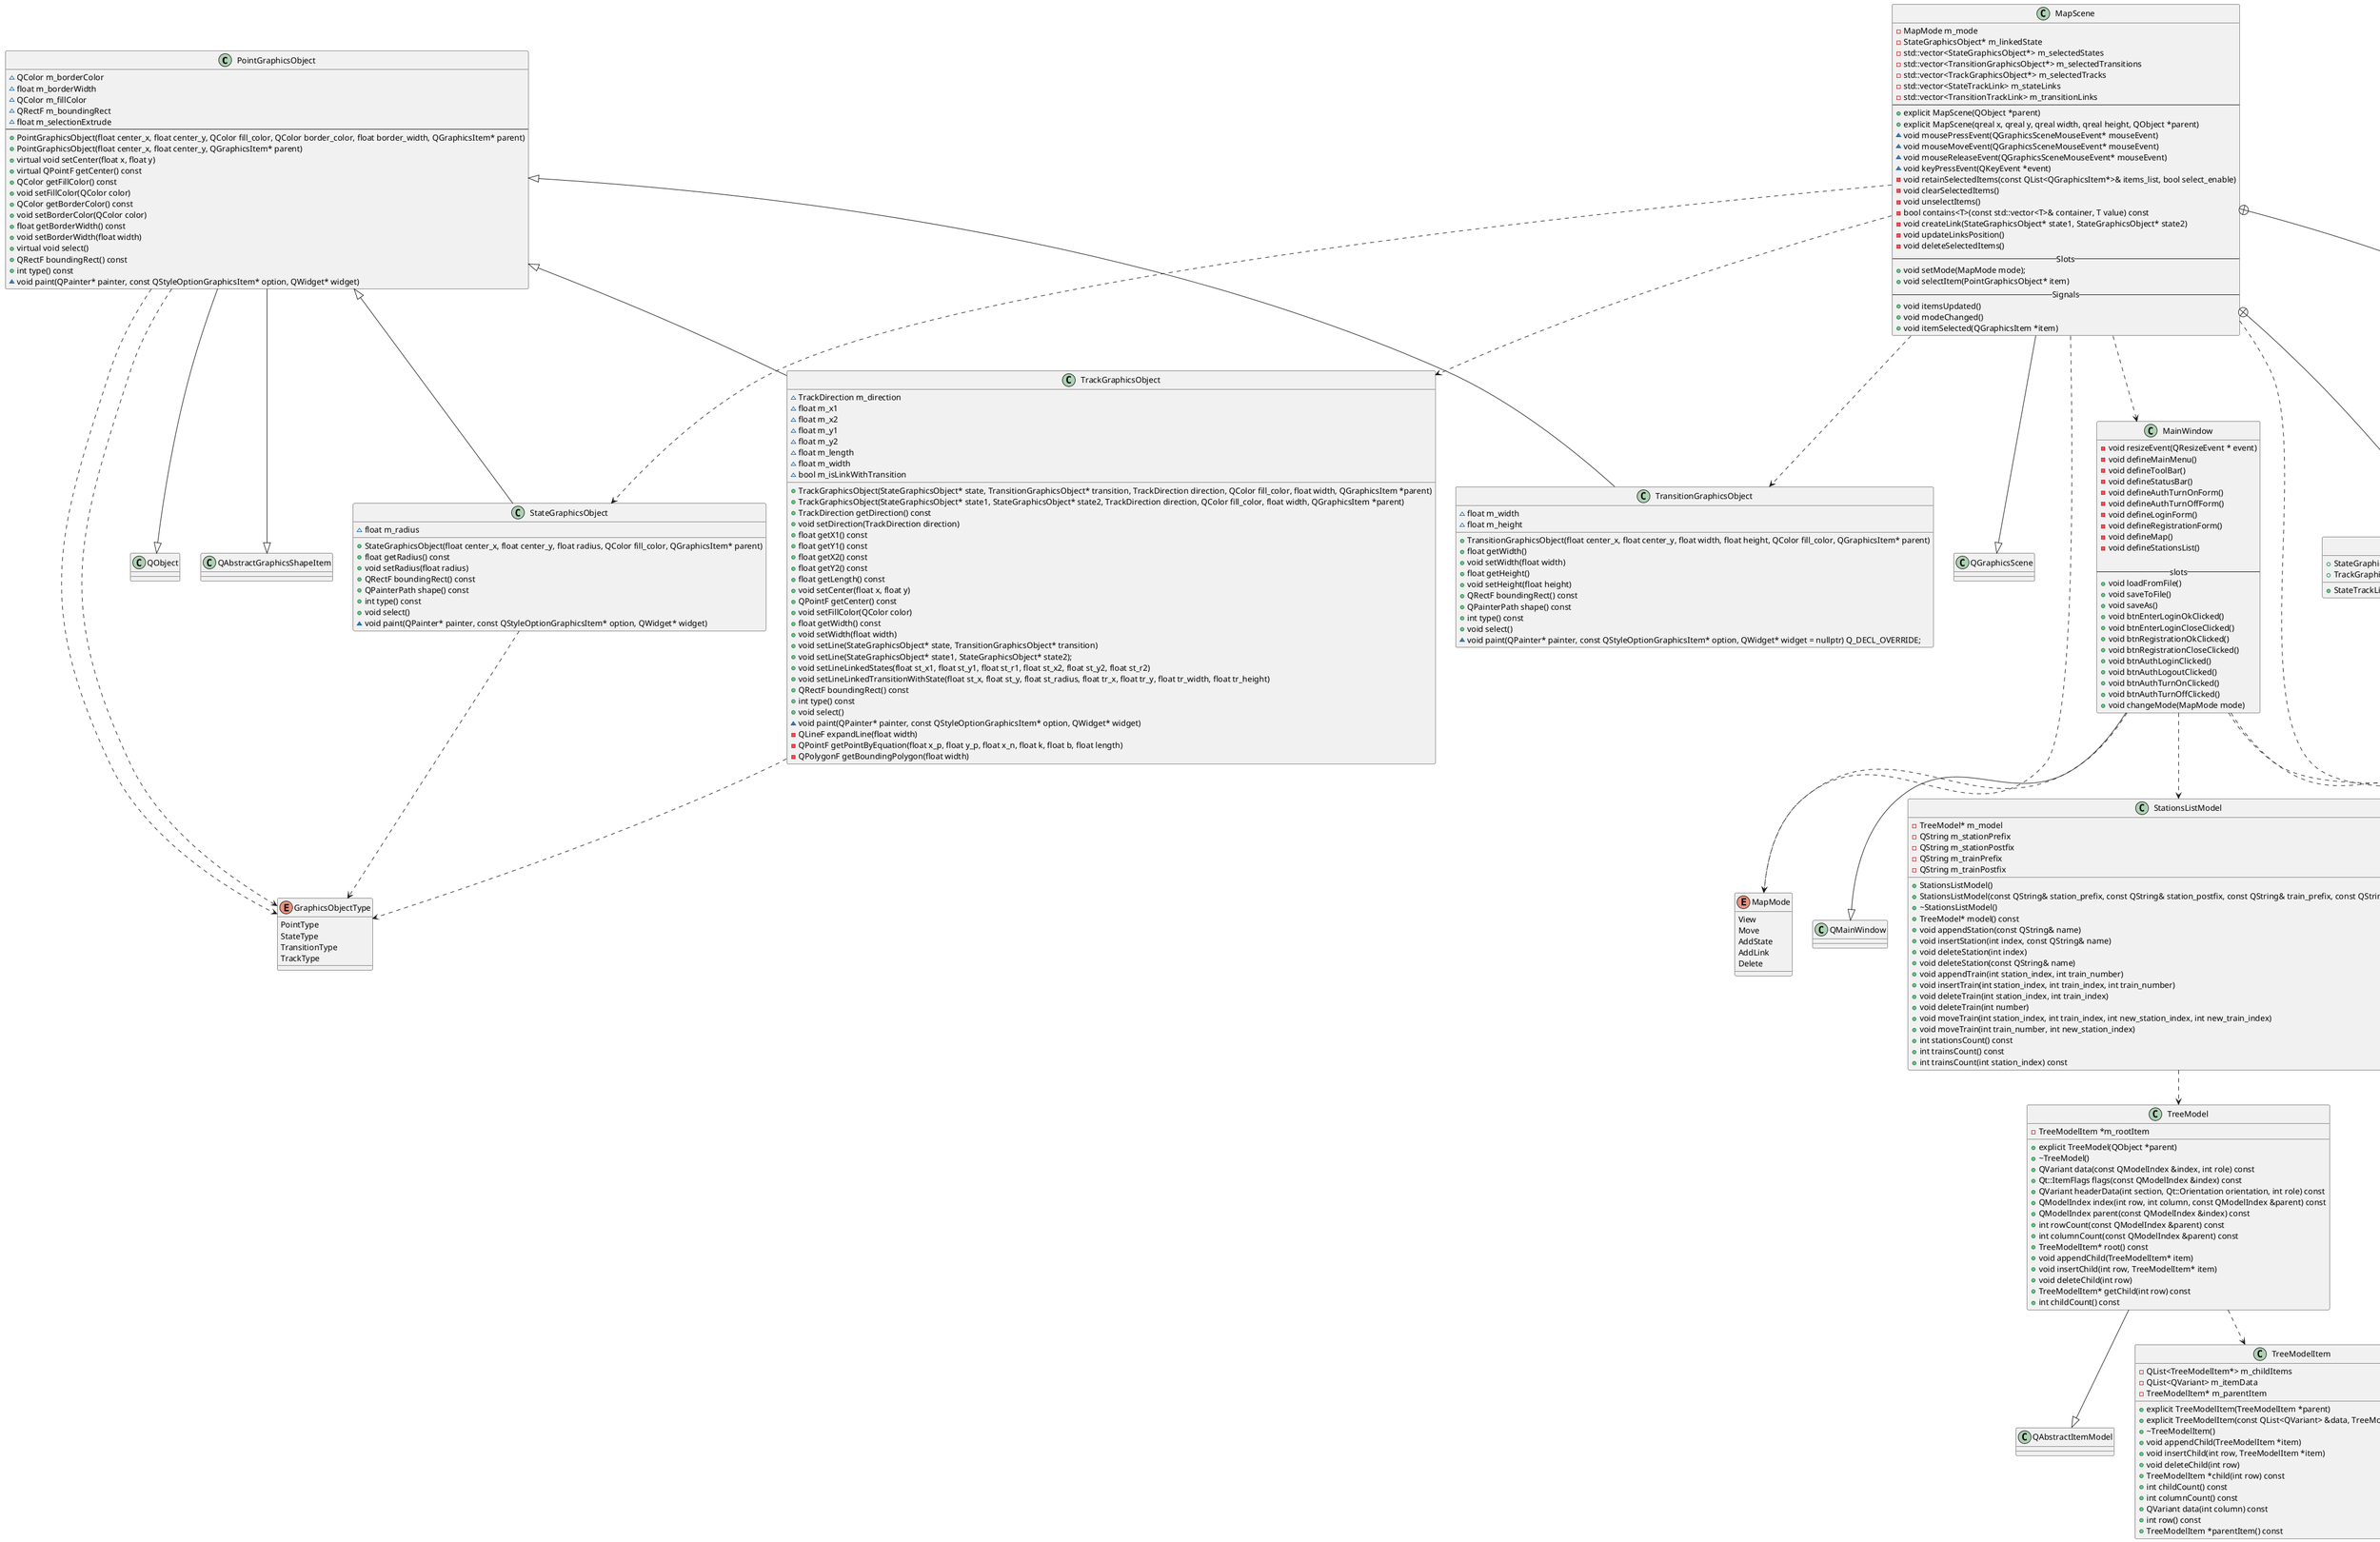 @startuml

PointGraphicsObject <|-- StateGraphicsObject
PointGraphicsObject <|-- TrackGraphicsObject
PointGraphicsObject <|-- TransitionGraphicsObject
MapScene --|> QGraphicsScene
MainWindow --|> QMainWindow
PointGraphicsObject --|> QObject
PointGraphicsObject --|> QAbstractGraphicsShapeItem
TreeModel --|> QAbstractItemModel

MapScene ..> StateGraphicsObject
MapScene ..> TransitionGraphicsObject
MapScene ..> TrackGraphicsObject
MapScene +-- StateTrackLink
MapScene +-- TransitionTrackLink
MapScene ..> MapMode
MapScene ..> MapViewType
PointGraphicsObject ..> GraphicsObjectType
StateGraphicsObject ..> GraphicsObjectType
PointGraphicsObject ..> GraphicsObjectType
TrackGraphicsObject ..> GraphicsObjectType
TreeModel ..> TreeModelItem
StationsListModel ..> TreeModel
MainWindow ..> StationsListModel
MapScene ..> MainWindow
UserInfo ..> UserRight
UserInfo ..> UserGroup
MainWindow ..> UserInfo
MainWindow ..> MapMode
MainWindow ..> MapViewType

class QGraphicsScene {
}

class QObject {
}

class QAbstractGraphicsShapeItem {
}

class QAbstractItemModel {
}

class QMainWindow {
}

class StateTrackLink {
+ StateGraphicsObject* state
+ TrackGraphicsObject* track
+ StateTrackLink(StateGraphicsObject* n_state, TrackGraphicsObject* n_track)
}

class TransitionTrackLink {
+ TransitionGraphicsObject* transition
+ TrackGraphicsObject* track
+ TransitionTrackLink(TransitionGraphicsObject* n_transition, TrackGraphicsObject* n_track)
}

enum MapMode {
View
Move
AddState
AddLink
Delete
}
enum MapViewType {
Detailed
Generalized
Mixed
}

class MapScene {
- MapMode m_mode
- StateGraphicsObject* m_linkedState
- std::vector<StateGraphicsObject*> m_selectedStates
- std::vector<TransitionGraphicsObject*> m_selectedTransitions
- std::vector<TrackGraphicsObject*> m_selectedTracks
- std::vector<StateTrackLink> m_stateLinks
- std::vector<TransitionTrackLink> m_transitionLinks
----
+ explicit MapScene(QObject *parent)
+ explicit MapScene(qreal x, qreal y, qreal width, qreal height, QObject *parent)
~ void mousePressEvent(QGraphicsSceneMouseEvent* mouseEvent)
~ void mouseMoveEvent(QGraphicsSceneMouseEvent* mouseEvent)
~ void mouseReleaseEvent(QGraphicsSceneMouseEvent* mouseEvent)
~ void keyPressEvent(QKeyEvent *event)
- void retainSelectedItems(const QList<QGraphicsItem*>& items_list, bool select_enable)
- void clearSelectedItems()
- void unselectItems()
- bool contains<T>(const std::vector<T>& container, T value) const
- void createLink(StateGraphicsObject* state1, StateGraphicsObject* state2)
- void updateLinksPosition()
- void deleteSelectedItems()
--Slots--
+ void setMode(MapMode mode);
+ void selectItem(PointGraphicsObject* item)
--Signals--
+ void itemsUpdated()
+ void modeChanged()
+ void itemSelected(QGraphicsItem *item)
}
enum GraphicsObjectType {
PointType
StateType
TransitionType
TrackType
}

class PointGraphicsObject {
~ QColor m_borderColor
~ float m_borderWidth
~ QColor m_fillColor
~ QRectF m_boundingRect
~ float m_selectionExtrude
----
+ PointGraphicsObject(float center_x, float center_y, QColor fill_color, QColor border_color, float border_width, QGraphicsItem* parent)
+ PointGraphicsObject(float center_x, float center_y, QGraphicsItem* parent)
+ virtual void setCenter(float x, float y)
+ virtual QPointF getCenter() const
+ QColor getFillColor() const
+ void setFillColor(QColor color)
+ QColor getBorderColor() const
+ void setBorderColor(QColor color)
+ float getBorderWidth() const
+ void setBorderWidth(float width)
+ virtual void select()
+ QRectF boundingRect() const
+ int type() const
~ void paint(QPainter* painter, const QStyleOptionGraphicsItem* option, QWidget* widget)
}

class StateGraphicsObject {
~ float m_radius
+ StateGraphicsObject(float center_x, float center_y, float radius, QColor fill_color, QGraphicsItem* parent)
+ float getRadius() const
+ void setRadius(float radius)
+ QRectF boundingRect() const
+ QPainterPath shape() const
+ int type() const
+ void select()
~ void paint(QPainter* painter, const QStyleOptionGraphicsItem* option, QWidget* widget)
}

class TrackGraphicsObject {
~ TrackDirection m_direction
~ float m_x1
~ float m_x2
~ float m_y1
~ float m_y2
~ float m_length
~ float m_width
~ bool m_isLinkWithTransition
+ TrackGraphicsObject(StateGraphicsObject* state, TransitionGraphicsObject* transition, TrackDirection direction, QColor fill_color, float width, QGraphicsItem *parent)
+ TrackGraphicsObject(StateGraphicsObject* state1, StateGraphicsObject* state2, TrackDirection direction, QColor fill_color, float width, QGraphicsItem *parent)
+ TrackDirection getDirection() const
+ void setDirection(TrackDirection direction)
+ float getX1() const
+ float getY1() const
+ float getX2() const
+ float getY2() const
+ float getLength() const
+ void setCenter(float x, float y)
+ QPointF getCenter() const
+ void setFillColor(QColor color)
+ float getWidth() const
+ void setWidth(float width)
+ void setLine(StateGraphicsObject* state, TransitionGraphicsObject* transition)
+ void setLine(StateGraphicsObject* state1, StateGraphicsObject* state2);
+ void setLineLinkedStates(float st_x1, float st_y1, float st_r1, float st_x2, float st_y2, float st_r2)
+ void setLineLinkedTransitionWithState(float st_x, float st_y, float st_radius, float tr_x, float tr_y, float tr_width, float tr_height)
+ QRectF boundingRect() const
+ int type() const
+ void select()
~ void paint(QPainter* painter, const QStyleOptionGraphicsItem* option, QWidget* widget)
- QLineF expandLine(float width)
- QPointF getPointByEquation(float x_p, float y_p, float x_n, float k, float b, float length)
- QPolygonF getBoundingPolygon(float width)
}

class TransitionGraphicsObject {
~ float m_width
~ float m_height
+ TransitionGraphicsObject(float center_x, float center_y, float width, float height, QColor fill_color, QGraphicsItem* parent)
+ float getWidth()
+ void setWidth(float width)
+ float getHeight()
+ void setHeight(float height)
+ QRectF boundingRect() const
+ QPainterPath shape() const
+ int type() const
+ void select()
~ void paint(QPainter* painter, const QStyleOptionGraphicsItem* option, QWidget* widget = nullptr) Q_DECL_OVERRIDE;
}

class StationsListModel {
- TreeModel* m_model
- QString m_stationPrefix
- QString m_stationPostfix
- QString m_trainPrefix
- QString m_trainPostfix
+ StationsListModel()
+ StationsListModel(const QString& station_prefix, const QString& station_postfix, const QString& train_prefix, const QString& train_postfix)
+ ~StationsListModel()
+ TreeModel* model() const
+ void appendStation(const QString& name)
+ void insertStation(int index, const QString& name)
+ void deleteStation(int index)
+ void deleteStation(const QString& name)
+ void appendTrain(int station_index, int train_number)
+ void insertTrain(int station_index, int train_index, int train_number)
+ void deleteTrain(int station_index, int train_index)
+ void deleteTrain(int number)
+ void moveTrain(int station_index, int train_index, int new_station_index, int new_train_index)
+ void moveTrain(int train_number, int new_station_index)
+ int stationsCount() const
+ int trainsCount() const
+ int trainsCount(int station_index) const
}

class TreeModel {
- TreeModelItem *m_rootItem
+ explicit TreeModel(QObject *parent)
+ ~TreeModel()
+ QVariant data(const QModelIndex &index, int role) const
+ Qt::ItemFlags flags(const QModelIndex &index) const
+ QVariant headerData(int section, Qt::Orientation orientation, int role) const
+ QModelIndex index(int row, int column, const QModelIndex &parent) const
+ QModelIndex parent(const QModelIndex &index) const
+ int rowCount(const QModelIndex &parent) const
+ int columnCount(const QModelIndex &parent) const
+ TreeModelItem* root() const
+ void appendChild(TreeModelItem* item)
+ void insertChild(int row, TreeModelItem* item)
+ void deleteChild(int row)
+ TreeModelItem* getChild(int row) const
+ int childCount() const
}

class TreeModelItem {
- QList<TreeModelItem*> m_childItems
- QList<QVariant> m_itemData
- TreeModelItem* m_parentItem
+ explicit TreeModelItem(TreeModelItem *parent)
+ explicit TreeModelItem(const QList<QVariant> &data, TreeModelItem *parent)
+ ~TreeModelItem()
+ void appendChild(TreeModelItem *item)
+ void insertChild(int row, TreeModelItem *item)
+ void deleteChild(int row)
+ TreeModelItem *child(int row) const
+ int childCount() const
+ int columnCount() const
+ QVariant data(int column) const
+ int row() const
+ TreeModelItem *parentItem() const
}

class MainWindow {
- void resizeEvent(QResizeEvent * event)
- void defineMainMenu()
- void defineToolBar()
- void defineStatusBar()
- void defineAuthTurnOnForm()
- void defineAuthTurnOffForm()
- void defineLoginForm()
- void defineRegistrationForm()
- void defineMap()
- void defineStationsList()

--slots--
+ void loadFromFile()
+ void saveToFile()
+ void saveAs()
+ void btnEnterLoginOkClicked()
+ void btnEnterLoginCloseClicked()
+ void btnRegistrationOkClicked()
+ void btnRegistrationCloseClicked()
+ void btnAuthLoginClicked()
+ void btnAuthLogoutClicked()
+ void btnAuthTurnOnClicked()
+ void btnAuthTurnOffClicked()
+ void changeMode(MapMode mode)
}

class UserInfo {
- QString m_login
- UserGroup m_group
- std::vector<bool> m_rights
- int mapUserRightToInt(UserRight right) const
- void setRights(UserGroup group)
+ UserInfo()
+ UserInfo(QString login, UserGroup group)
+ bool signIn(QString login, QString password)
+ QString getLogin() const
+ UserGroup getGroup() const
+ void setGroup(UserGroup group)
+ bool getRightStatus(UserRight right) const
}

enum UserRight {
ViewMap
EditMap
Authorization
AccountManagement
EditStationInfo
EditSchedule
EditTrainsList
FindRoute
}

enum UserGroup {
User
Admin
Operator
}

@enduml
